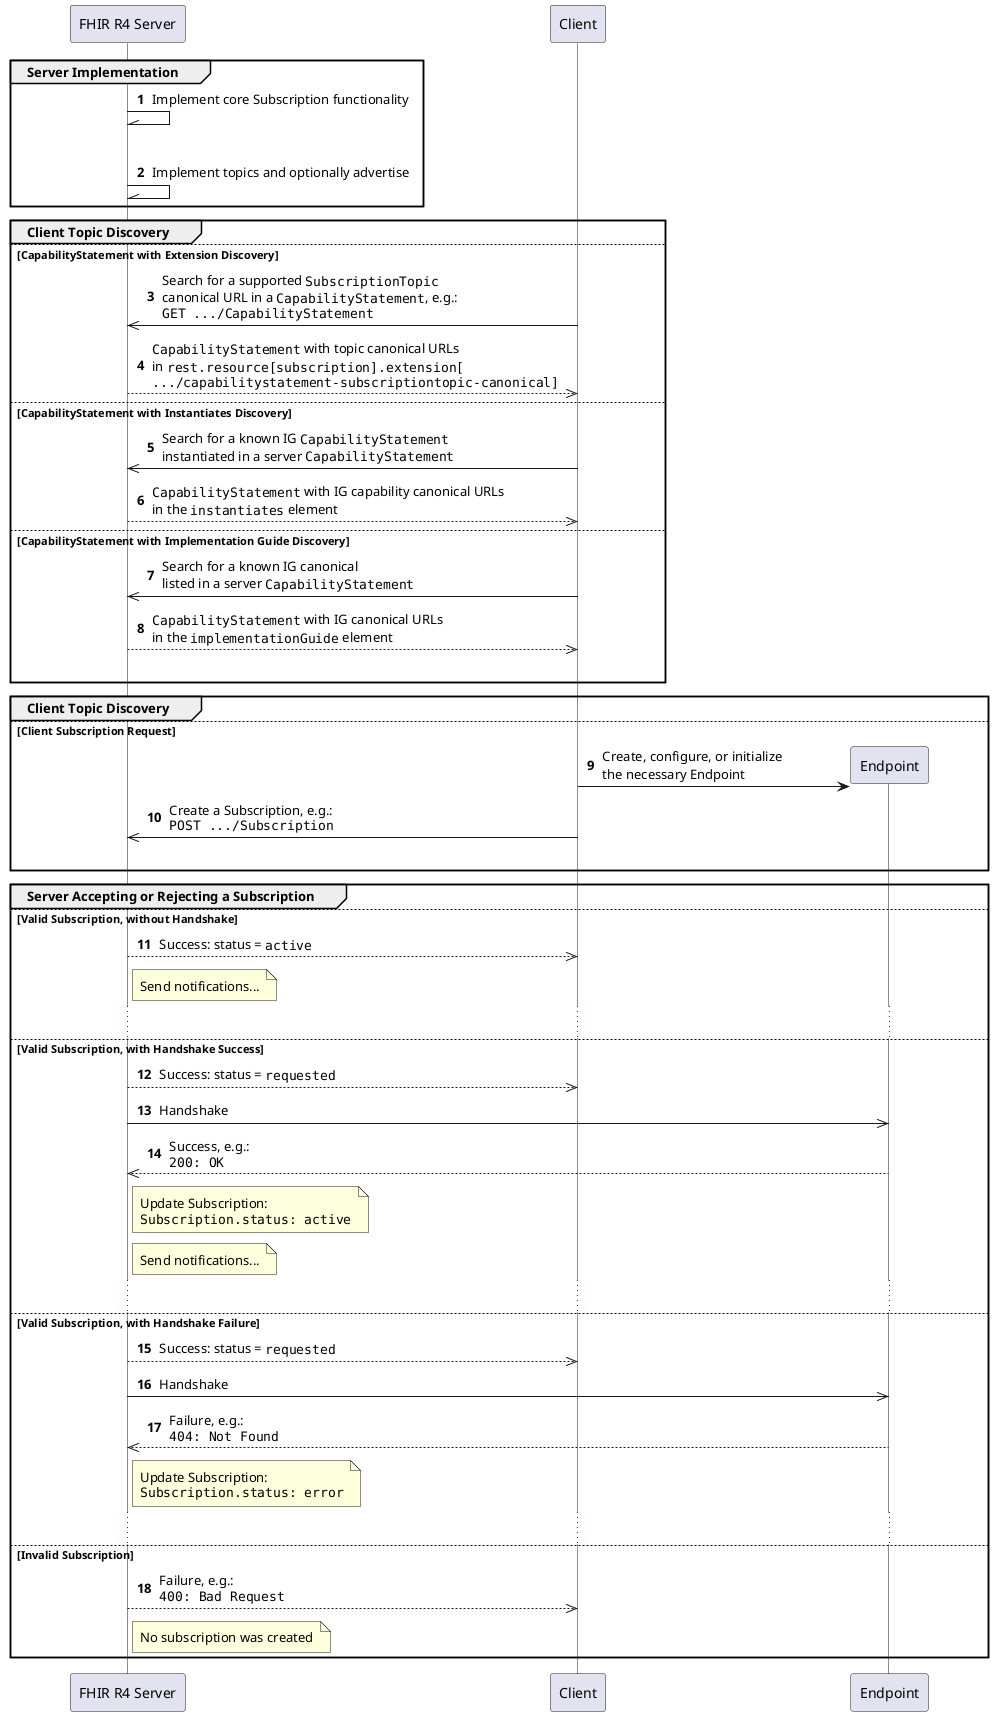 @startuml
skinparam NoteTextAlignment left
skinparam Padding 2
skinparam ParticipantPadding 50
skinparam LifelineStrategy solid
autonumber

participant "FHIR R4 Server" as S
participant Client as C

group Server Implementation
  S -\\ S: Implement core Subscription functionality
  |||
  S -\\ S: Implement topics and optionally advertise
end

group Client Topic Discovery
else CapabilityStatement with Extension Discovery
  C->>S: Search for a supported ""SubscriptionTopic""\ncanonical URL in a ""CapabilityStatement"", e.g.:\n""GET .../CapabilityStatement""
  return ""CapabilityStatement"" with topic canonical URLs\nin ""rest.resource[subscription].extension[""\n"".../capabilitystatement-subscriptiontopic-canonical]""

else CapabilityStatement with Instantiates Discovery
  C->>S: Search for a known IG ""CapabilityStatement""\ninstantiated in a server ""CapabilityStatement""
  return ""CapabilityStatement"" with IG capability canonical URLs\nin the ""instantiates"" element

else CapabilityStatement with Implementation Guide Discovery
  C->>S: Search for a known IG canonical\nlisted in a server ""CapabilityStatement""
  return ""CapabilityStatement"" with IG canonical URLs\nin the ""implementationGuide"" element

  |||
end

group Client Topic Discovery
else Client Subscription Request
  create Endpoint as E
  C->E: Create, configure, or initialize\nthe necessary Endpoint
  C->>S: Create a Subscription, e.g.:\n""POST .../Subscription""
  |||
end

group Server Accepting or Rejecting a Subscription
else Valid Subscription, without Handshake
  S-->>C: Success: status = ""active""
  note right of S: Send notifications...
  ...
else Valid Subscription, with Handshake Success
  S-->>C: Success: status = ""requested""
  S->>E: Handshake
  E-->>S: Success, e.g.:\n""200: OK""
  note right of S
    Update Subscription:
    ""Subscription.status: active""
  end note
  note right of S: Send notifications...
  ...
else Valid Subscription, with Handshake Failure
  S-->>C: Success: status = ""requested""
  S->>E: Handshake
  E-->>S: Failure, e.g.:\n""404: Not Found""
  note right of S
    Update Subscription:
    ""Subscription.status: error""
  end note
  ...
else Invalid Subscription
  S-->>C: Failure, e.g.:\n""400: Bad Request""
  note right of S
    No subscription was created
  end note
end

@enduml